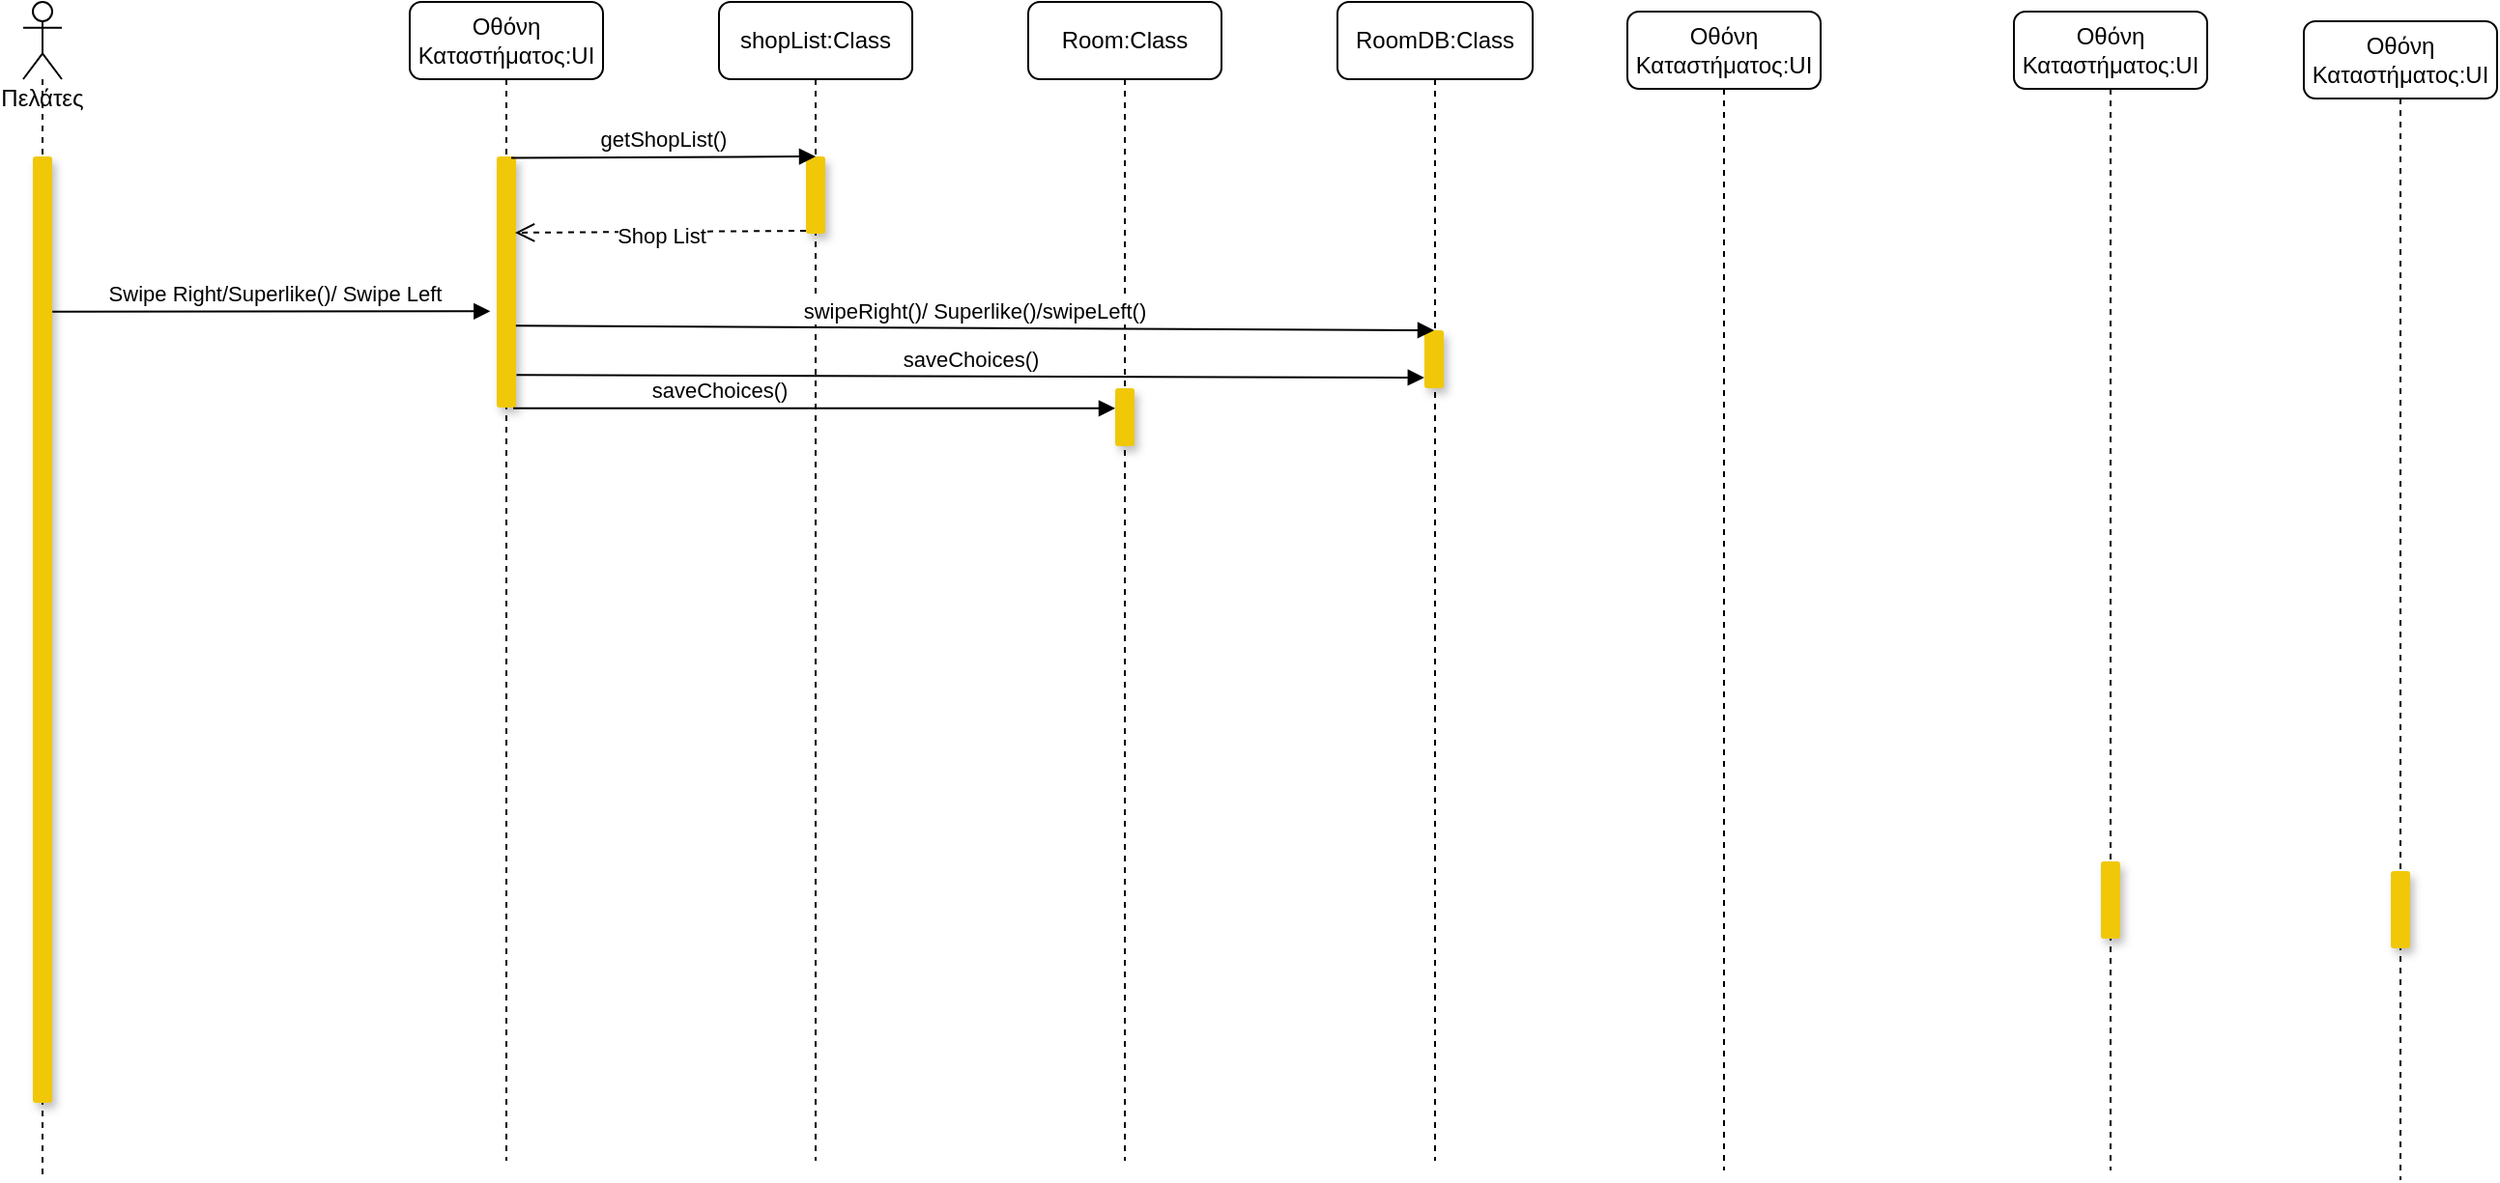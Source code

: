 <mxfile version="18.0.6" type="device"><diagram id="wptZ5MBNka8r5in_MfUg" name="Page-1"><mxGraphModel dx="1482" dy="521" grid="1" gridSize="10" guides="1" tooltips="1" connect="1" arrows="1" fold="1" page="1" pageScale="1" pageWidth="827" pageHeight="1169" math="0" shadow="0"><root><mxCell id="0"/><mxCell id="1" parent="0"/><mxCell id="ZKOWVyFA38tyulBG3vYH-1" value="Πελάτες" style="shape=umlLifeline;participant=umlActor;perimeter=lifelinePerimeter;whiteSpace=wrap;html=1;container=1;collapsible=0;recursiveResize=0;verticalAlign=top;spacingTop=36;outlineConnect=0;" vertex="1" parent="1"><mxGeometry x="-10" y="80" width="20" height="610" as="geometry"/></mxCell><mxCell id="ZKOWVyFA38tyulBG3vYH-2" value="" style="html=1;points=[];perimeter=orthogonalPerimeter;strokeColor=none;fillColor=#F0C808;shadow=1;rounded=1;" vertex="1" parent="ZKOWVyFA38tyulBG3vYH-1"><mxGeometry x="5" y="80" width="10" height="490" as="geometry"/></mxCell><mxCell id="ZKOWVyFA38tyulBG3vYH-3" value="Οθόνη Καταστήματος:UI" style="shape=umlLifeline;perimeter=lifelinePerimeter;whiteSpace=wrap;html=1;container=1;collapsible=0;recursiveResize=0;outlineConnect=0;rounded=1;shadow=0;fillColor=#FFFFFF;" vertex="1" parent="1"><mxGeometry x="190" y="80" width="100" height="600" as="geometry"/></mxCell><mxCell id="ZKOWVyFA38tyulBG3vYH-13" value="" style="html=1;points=[];perimeter=orthogonalPerimeter;rounded=1;shadow=1;fillColor=#F0C808;strokeColor=none;" vertex="1" parent="ZKOWVyFA38tyulBG3vYH-3"><mxGeometry x="45" y="80" width="10" height="130" as="geometry"/></mxCell><mxCell id="ZKOWVyFA38tyulBG3vYH-5" value="shopList:Class" style="shape=umlLifeline;perimeter=lifelinePerimeter;whiteSpace=wrap;html=1;container=1;collapsible=0;recursiveResize=0;outlineConnect=0;rounded=1;shadow=0;fillColor=#FFFFFF;" vertex="1" parent="1"><mxGeometry x="350" y="80" width="100" height="600" as="geometry"/></mxCell><mxCell id="ZKOWVyFA38tyulBG3vYH-14" value="" style="html=1;points=[];perimeter=orthogonalPerimeter;rounded=1;shadow=1;fillColor=#F0C808;strokeColor=none;" vertex="1" parent="ZKOWVyFA38tyulBG3vYH-5"><mxGeometry x="45" y="80" width="10" height="40" as="geometry"/></mxCell><mxCell id="ZKOWVyFA38tyulBG3vYH-16" value="Shop List" style="html=1;verticalAlign=bottom;endArrow=open;dashed=1;endSize=8;rounded=0;entryX=0.95;entryY=0.506;entryDx=0;entryDy=0;entryPerimeter=0;" edge="1" parent="ZKOWVyFA38tyulBG3vYH-5"><mxGeometry x="-0.002" y="11" relative="1" as="geometry"><mxPoint x="45" y="118.5" as="sourcePoint"/><mxPoint x="-105.5" y="119.48" as="targetPoint"/><mxPoint as="offset"/></mxGeometry></mxCell><mxCell id="ZKOWVyFA38tyulBG3vYH-7" value="Οθόνη Καταστήματος:UI" style="shape=umlLifeline;perimeter=lifelinePerimeter;whiteSpace=wrap;html=1;container=1;collapsible=0;recursiveResize=0;outlineConnect=0;rounded=1;shadow=0;fillColor=#FFFFFF;" vertex="1" parent="1"><mxGeometry x="820" y="85" width="100" height="600" as="geometry"/></mxCell><mxCell id="ZKOWVyFA38tyulBG3vYH-9" value="Οθόνη Καταστήματος:UI" style="shape=umlLifeline;perimeter=lifelinePerimeter;whiteSpace=wrap;html=1;container=1;collapsible=0;recursiveResize=0;outlineConnect=0;rounded=1;shadow=0;fillColor=#FFFFFF;" vertex="1" parent="1"><mxGeometry x="1020" y="85" width="100" height="600" as="geometry"/></mxCell><mxCell id="ZKOWVyFA38tyulBG3vYH-10" value="" style="html=1;points=[];perimeter=orthogonalPerimeter;rounded=1;shadow=1;fillColor=#F0C808;strokeColor=none;" vertex="1" parent="ZKOWVyFA38tyulBG3vYH-9"><mxGeometry x="45" y="440" width="10" height="40" as="geometry"/></mxCell><mxCell id="ZKOWVyFA38tyulBG3vYH-11" value="Οθόνη Καταστήματος:UI" style="shape=umlLifeline;perimeter=lifelinePerimeter;whiteSpace=wrap;html=1;container=1;collapsible=0;recursiveResize=0;outlineConnect=0;rounded=1;shadow=0;fillColor=#FFFFFF;" vertex="1" parent="1"><mxGeometry x="1170" y="90" width="100" height="600" as="geometry"/></mxCell><mxCell id="ZKOWVyFA38tyulBG3vYH-12" value="" style="html=1;points=[];perimeter=orthogonalPerimeter;rounded=1;shadow=1;fillColor=#F0C808;strokeColor=none;" vertex="1" parent="ZKOWVyFA38tyulBG3vYH-11"><mxGeometry x="45" y="440" width="10" height="40" as="geometry"/></mxCell><mxCell id="ZKOWVyFA38tyulBG3vYH-15" value="getShopList()" style="html=1;verticalAlign=bottom;endArrow=block;rounded=0;exitX=0.75;exitY=0.006;exitDx=0;exitDy=0;exitPerimeter=0;" edge="1" parent="1" source="ZKOWVyFA38tyulBG3vYH-13"><mxGeometry width="80" relative="1" as="geometry"><mxPoint x="270" y="170" as="sourcePoint"/><mxPoint x="400" y="160" as="targetPoint"/></mxGeometry></mxCell><mxCell id="ZKOWVyFA38tyulBG3vYH-17" value="Swipe Right/Superlike()/ Swipe Left" style="html=1;verticalAlign=bottom;endArrow=block;rounded=0;exitX=1.008;exitY=0.164;exitDx=0;exitDy=0;exitPerimeter=0;entryX=-0.333;entryY=0.624;entryDx=0;entryDy=0;entryPerimeter=0;" edge="1" parent="1" source="ZKOWVyFA38tyulBG3vYH-2"><mxGeometry x="0.01" width="80" relative="1" as="geometry"><mxPoint x="46.5" y="239.36" as="sourcePoint"/><mxPoint x="231.67" y="240.12" as="targetPoint"/><mxPoint as="offset"/></mxGeometry></mxCell><mxCell id="ZKOWVyFA38tyulBG3vYH-18" value="Room:Class" style="shape=umlLifeline;perimeter=lifelinePerimeter;whiteSpace=wrap;html=1;container=1;collapsible=0;recursiveResize=0;outlineConnect=0;rounded=1;shadow=0;fillColor=#FFFFFF;" vertex="1" parent="1"><mxGeometry x="510" y="80" width="100" height="600" as="geometry"/></mxCell><mxCell id="ZKOWVyFA38tyulBG3vYH-19" value="" style="html=1;points=[];perimeter=orthogonalPerimeter;rounded=1;shadow=1;fillColor=#F0C808;strokeColor=none;" vertex="1" parent="ZKOWVyFA38tyulBG3vYH-18"><mxGeometry x="45" y="200" width="10" height="30" as="geometry"/></mxCell><mxCell id="ZKOWVyFA38tyulBG3vYH-20" value="RoomDB:Class" style="shape=umlLifeline;perimeter=lifelinePerimeter;whiteSpace=wrap;html=1;container=1;collapsible=0;recursiveResize=0;outlineConnect=0;rounded=1;shadow=0;fillColor=#FFFFFF;" vertex="1" parent="1"><mxGeometry x="670" y="80" width="101" height="600" as="geometry"/></mxCell><mxCell id="ZKOWVyFA38tyulBG3vYH-21" value="" style="html=1;points=[];perimeter=orthogonalPerimeter;rounded=1;shadow=1;fillColor=#F0C808;strokeColor=none;" vertex="1" parent="ZKOWVyFA38tyulBG3vYH-20"><mxGeometry x="45" y="170" width="10" height="30" as="geometry"/></mxCell><mxCell id="ZKOWVyFA38tyulBG3vYH-23" value="swipeRight()/ Superlike()/swipeLeft()" style="html=1;verticalAlign=bottom;endArrow=block;rounded=0;exitX=0.99;exitY=0.674;exitDx=0;exitDy=0;exitPerimeter=0;" edge="1" parent="1" source="ZKOWVyFA38tyulBG3vYH-13"><mxGeometry width="80" relative="1" as="geometry"><mxPoint x="350" y="270" as="sourcePoint"/><mxPoint x="720" y="250" as="targetPoint"/></mxGeometry></mxCell><mxCell id="ZKOWVyFA38tyulBG3vYH-24" value="saveChoices()" style="html=1;verticalAlign=bottom;endArrow=block;rounded=0;exitX=1.024;exitY=0.87;exitDx=0;exitDy=0;exitPerimeter=0;entryX=-0.01;entryY=0.817;entryDx=0;entryDy=0;entryPerimeter=0;" edge="1" parent="1" source="ZKOWVyFA38tyulBG3vYH-13" target="ZKOWVyFA38tyulBG3vYH-21"><mxGeometry width="80" relative="1" as="geometry"><mxPoint x="270" y="300.56" as="sourcePoint"/><mxPoint x="745.5" y="300" as="targetPoint"/></mxGeometry></mxCell><mxCell id="ZKOWVyFA38tyulBG3vYH-25" value="saveChoices()" style="html=1;verticalAlign=bottom;endArrow=block;rounded=0;exitX=0.852;exitY=1.003;exitDx=0;exitDy=0;exitPerimeter=0;" edge="1" parent="1" source="ZKOWVyFA38tyulBG3vYH-13" target="ZKOWVyFA38tyulBG3vYH-19"><mxGeometry x="-0.316" width="80" relative="1" as="geometry"><mxPoint x="256.5" y="288.56" as="sourcePoint"/><mxPoint x="726.62" y="289.34" as="targetPoint"/><mxPoint as="offset"/></mxGeometry></mxCell></root></mxGraphModel></diagram></mxfile>